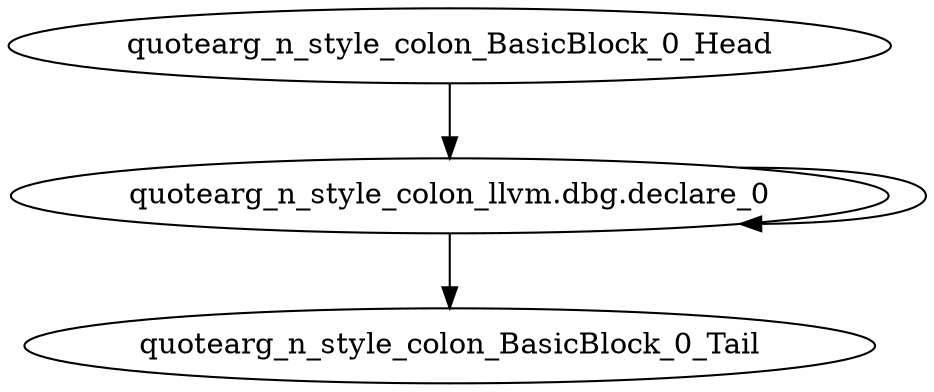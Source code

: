 digraph G {
    "quotearg_n_style_colon_llvm.dbg.declare_0" -> "quotearg_n_style_colon_llvm.dbg.declare_0"
    "quotearg_n_style_colon_llvm.dbg.declare_0" -> "quotearg_n_style_colon_BasicBlock_0_Tail"
    "quotearg_n_style_colon_BasicBlock_0_Head" -> "quotearg_n_style_colon_llvm.dbg.declare_0"
}
